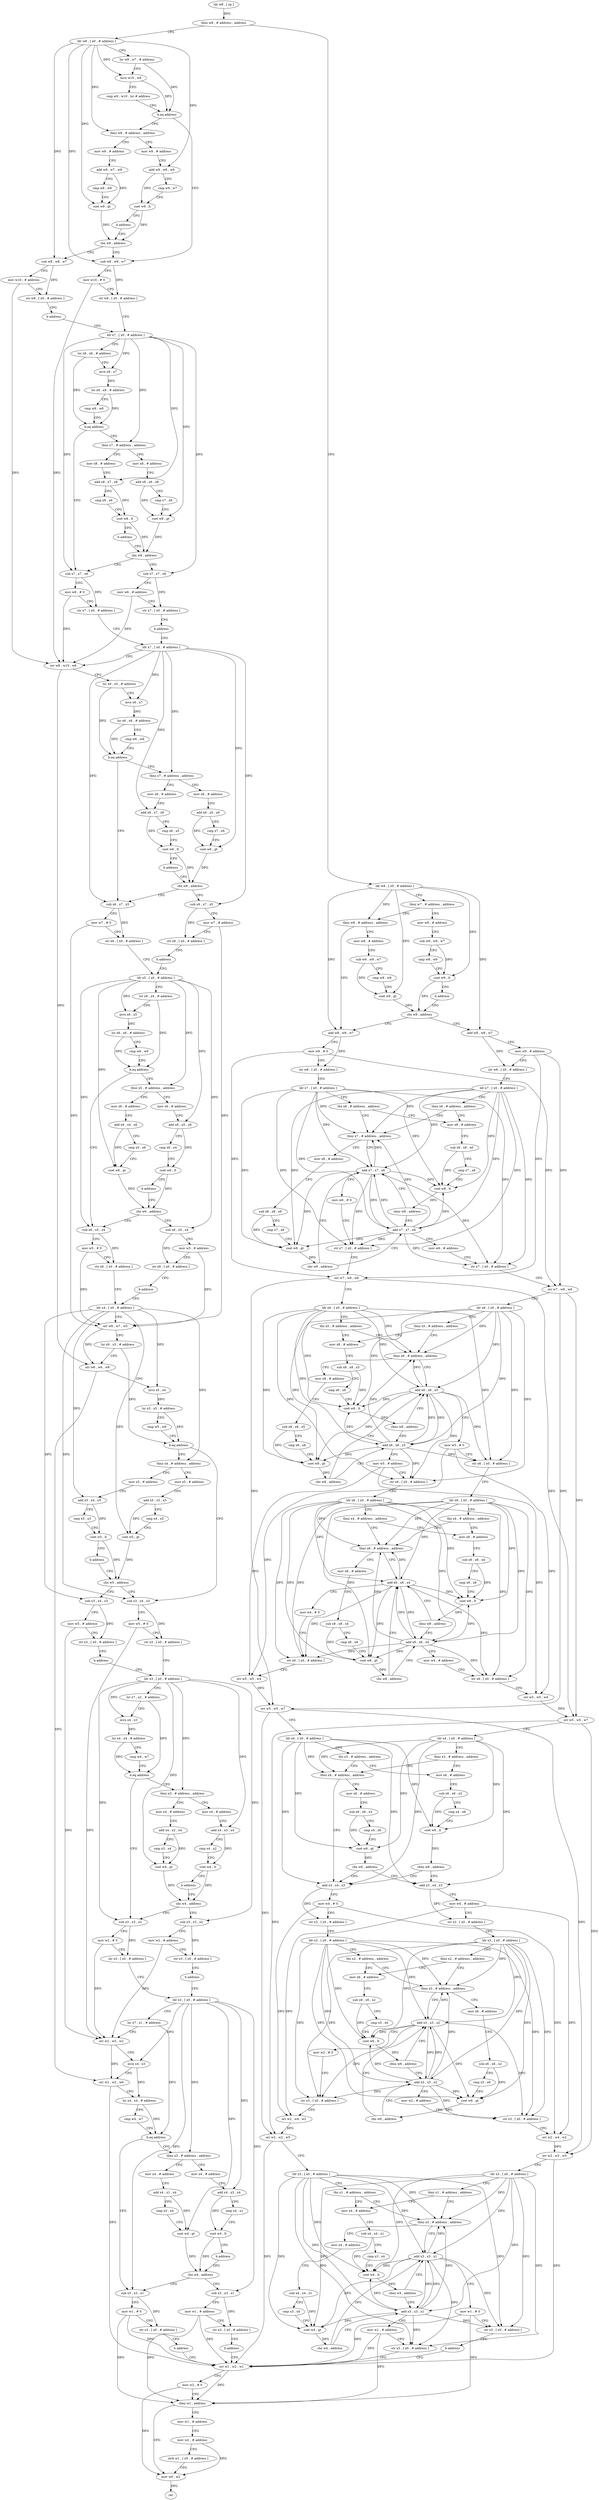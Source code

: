 digraph "func" {
"4300640" [label = "ldr w8 , [ sp ]" ]
"4300644" [label = "tbnz w8 , # address , address" ]
"4301288" [label = "ldr w8 , [ x0 , # address ]" ]
"4300648" [label = "ldr w8 , [ x0 , # address ]" ]
"4301292" [label = "lsr w9 , w7 , # address" ]
"4301296" [label = "mvn w10 , w8" ]
"4301300" [label = "cmp w9 , w10 , lsr # address" ]
"4301304" [label = "b.eq address" ]
"4301560" [label = "tbnz w8 , # address , address" ]
"4301308" [label = "sub w8 , w8 , w7" ]
"4300652" [label = "tbnz w7 , # address , address" ]
"4301600" [label = "mov w9 , # address" ]
"4300656" [label = "tbnz w8 , # address , address" ]
"4301864" [label = "mov w9 , # address" ]
"4301564" [label = "mov w9 , # address" ]
"4301312" [label = "mov w10 , # 0" ]
"4301316" [label = "str w8 , [ x0 , # address ]" ]
"4301320" [label = "ldr x7 , [ x0 , # address ]" ]
"4301604" [label = "sub w9 , w9 , w7" ]
"4301608" [label = "cmp w8 , w9" ]
"4301612" [label = "cset w9 , lt" ]
"4301616" [label = "b address" ]
"4300676" [label = "cbz w9 , address" ]
"4301008" [label = "add w8 , w8 , w7" ]
"4300660" [label = "mov w9 , # address" ]
"4301868" [label = "add w9 , w8 , w9" ]
"4301872" [label = "cmp w9 , w7" ]
"4301876" [label = "cset w9 , lt" ]
"4301880" [label = "b address" ]
"4301580" [label = "cbz w9 , address" ]
"4301568" [label = "add w9 , w7 , w9" ]
"4301572" [label = "cmp w8 , w9" ]
"4301576" [label = "cset w9 , gt" ]
"4301824" [label = "tbnz x7 , # address , address" ]
"4301888" [label = "mov x8 , # address" ]
"4301828" [label = "mov x8 , # address" ]
"4301344" [label = "sub x7 , x7 , x6" ]
"4301348" [label = "mov w6 , # 0" ]
"4301352" [label = "str x7 , [ x0 , # address ]" ]
"4301356" [label = "ldr x7 , [ x0 , # address ]" ]
"4300680" [label = "add w8 , w8 , w7" ]
"4301012" [label = "mov w9 , # 0" ]
"4301016" [label = "str w8 , [ x0 , # address ]" ]
"4301020" [label = "ldr x7 , [ x0 , # address ]" ]
"4301024" [label = "tbz x6 , # address , address" ]
"4300700" [label = "tbnz x7 , # address , address" ]
"4301028" [label = "mov x8 , # address" ]
"4300664" [label = "sub w9 , w9 , w7" ]
"4300668" [label = "cmp w8 , w9" ]
"4300672" [label = "cset w9 , gt" ]
"4301584" [label = "sub w8 , w8 , w7" ]
"4301588" [label = "mov w10 , # address" ]
"4301592" [label = "str w8 , [ x0 , # address ]" ]
"4301596" [label = "b address" ]
"4301892" [label = "add x8 , x7 , x8" ]
"4301896" [label = "cmp x8 , x6" ]
"4301900" [label = "cset w8 , lt" ]
"4301904" [label = "b address" ]
"4301844" [label = "cbz w8 , address" ]
"4301832" [label = "add x8 , x6 , x8" ]
"4301836" [label = "cmp x7 , x8" ]
"4301840" [label = "cset w8 , gt" ]
"4301784" [label = "tbnz x7 , # address , address" ]
"4301912" [label = "mov x6 , # address" ]
"4301788" [label = "mov x6 , # address" ]
"4301384" [label = "sub x6 , x7 , x5" ]
"4301388" [label = "mov w7 , # 0" ]
"4301392" [label = "str x6 , [ x0 , # address ]" ]
"4301396" [label = "ldr x5 , [ x0 , # address ]" ]
"4300684" [label = "mov w9 , # address" ]
"4300688" [label = "str w8 , [ x0 , # address ]" ]
"4300692" [label = "ldr x7 , [ x0 , # address ]" ]
"4300696" [label = "tbnz x6 , # address , address" ]
"4301048" [label = "add x7 , x7 , x6" ]
"4300704" [label = "mov x8 , # address" ]
"4301032" [label = "sub x8 , x8 , x6" ]
"4301036" [label = "cmp x7 , x8" ]
"4301040" [label = "cset w8 , lt" ]
"4301044" [label = "cbnz w8 , address" ]
"4300724" [label = "add x7 , x7 , x6" ]
"4301324" [label = "lsr x8 , x6 , # address" ]
"4301328" [label = "mvn x9 , x7" ]
"4301332" [label = "lsr x9 , x9 , # address" ]
"4301336" [label = "cmp w9 , w8" ]
"4301340" [label = "b.eq address" ]
"4301848" [label = "sub x7 , x7 , x6" ]
"4301852" [label = "mov w6 , # address" ]
"4301856" [label = "str x7 , [ x0 , # address ]" ]
"4301860" [label = "b address" ]
"4301916" [label = "add x6 , x7 , x6" ]
"4301920" [label = "cmp x6 , x5" ]
"4301924" [label = "cset w6 , lt" ]
"4301928" [label = "b address" ]
"4301804" [label = "cbz w6 , address" ]
"4301792" [label = "add x6 , x5 , x6" ]
"4301796" [label = "cmp x7 , x6" ]
"4301800" [label = "cset w6 , gt" ]
"4301744" [label = "tbnz x5 , # address , address" ]
"4301936" [label = "mov x6 , # address" ]
"4301748" [label = "mov x6 , # address" ]
"4301420" [label = "sub x6 , x5 , x4" ]
"4301424" [label = "mov w5 , # 0" ]
"4301428" [label = "str x6 , [ x0 , # address ]" ]
"4301432" [label = "ldr x4 , [ x0 , # address ]" ]
"4301052" [label = "mov w6 , # 0" ]
"4301056" [label = "str x7 , [ x0 , # address ]" ]
"4301060" [label = "orr w7 , w9 , w6" ]
"4301064" [label = "ldr x6 , [ x0 , # address ]" ]
"4301068" [label = "tbz x5 , # address , address" ]
"4300748" [label = "tbnz x6 , # address , address" ]
"4301072" [label = "mov x8 , # address" ]
"4300708" [label = "sub x8 , x8 , x6" ]
"4300712" [label = "cmp x7 , x8" ]
"4300716" [label = "cset w8 , gt" ]
"4300720" [label = "cbz w8 , address" ]
"4300728" [label = "mov w6 , # address" ]
"4300732" [label = "str x7 , [ x0 , # address ]" ]
"4300736" [label = "orr w7 , w9 , w6" ]
"4300740" [label = "ldr x6 , [ x0 , # address ]" ]
"4300744" [label = "tbnz x5 , # address , address" ]
"4301360" [label = "orr w8 , w10 , w6" ]
"4301364" [label = "lsr x9 , x5 , # address" ]
"4301368" [label = "mvn x6 , x7" ]
"4301372" [label = "lsr x6 , x6 , # address" ]
"4301376" [label = "cmp w6 , w9" ]
"4301380" [label = "b.eq address" ]
"4301808" [label = "sub x6 , x7 , x5" ]
"4301812" [label = "mov w7 , # address" ]
"4301816" [label = "str x6 , [ x0 , # address ]" ]
"4301820" [label = "b address" ]
"4301940" [label = "add x6 , x5 , x6" ]
"4301944" [label = "cmp x6 , x4" ]
"4301948" [label = "cset w6 , lt" ]
"4301952" [label = "b address" ]
"4301764" [label = "cbz w6 , address" ]
"4301752" [label = "add x6 , x4 , x6" ]
"4301756" [label = "cmp x5 , x6" ]
"4301760" [label = "cset w6 , gt" ]
"4301704" [label = "tbnz x4 , # address , address" ]
"4301960" [label = "mov x5 , # address" ]
"4301708" [label = "mov x5 , # address" ]
"4301464" [label = "sub x3 , x4 , x3" ]
"4301468" [label = "mov w5 , # 0" ]
"4301472" [label = "str x3 , [ x0 , # address ]" ]
"4301476" [label = "ldr x3 , [ x0 , # address ]" ]
"4301092" [label = "add x6 , x6 , x5" ]
"4300752" [label = "mov x8 , # address" ]
"4301076" [label = "sub x8 , x8 , x5" ]
"4301080" [label = "cmp x6 , x8" ]
"4301084" [label = "cset w8 , lt" ]
"4301088" [label = "cbnz w8 , address" ]
"4300772" [label = "add x6 , x6 , x5" ]
"4301400" [label = "lsr x9 , x4 , # address" ]
"4301404" [label = "mvn x6 , x5" ]
"4301408" [label = "lsr x6 , x6 , # address" ]
"4301412" [label = "cmp w6 , w9" ]
"4301416" [label = "b.eq address" ]
"4301768" [label = "sub x6 , x5 , x4" ]
"4301772" [label = "mov w5 , # address" ]
"4301776" [label = "str x6 , [ x0 , # address ]" ]
"4301780" [label = "b address" ]
"4301964" [label = "add x5 , x4 , x5" ]
"4301968" [label = "cmp x5 , x3" ]
"4301972" [label = "cset w5 , lt" ]
"4301976" [label = "b address" ]
"4301724" [label = "cbz w5 , address" ]
"4301712" [label = "add x5 , x3 , x5" ]
"4301716" [label = "cmp x4 , x5" ]
"4301720" [label = "cset w5 , gt" ]
"4301664" [label = "tbnz x3 , # address , address" ]
"4301984" [label = "mov x4 , # address" ]
"4301668" [label = "mov x4 , # address" ]
"4301500" [label = "sub x3 , x3 , x2" ]
"4301504" [label = "mov w2 , # 0" ]
"4301508" [label = "str x3 , [ x0 , # address ]" ]
"4301512" [label = "ldr x3 , [ x0 , # address ]" ]
"4301096" [label = "mov w5 , # 0" ]
"4301100" [label = "str x6 , [ x0 , # address ]" ]
"4301104" [label = "ldr x6 , [ x0 , # address ]" ]
"4301108" [label = "tbz x4 , # address , address" ]
"4300792" [label = "tbnz x6 , # address , address" ]
"4301112" [label = "mov x8 , # address" ]
"4300756" [label = "sub x8 , x8 , x5" ]
"4300760" [label = "cmp x6 , x8" ]
"4300764" [label = "cset w8 , gt" ]
"4300768" [label = "cbz w8 , address" ]
"4300776" [label = "mov w5 , # address" ]
"4300780" [label = "str x6 , [ x0 , # address ]" ]
"4300784" [label = "ldr x6 , [ x0 , # address ]" ]
"4300788" [label = "tbnz x4 , # address , address" ]
"4301436" [label = "orr w6 , w7 , w5" ]
"4301440" [label = "lsr x9 , x3 , # address" ]
"4301444" [label = "orr w6 , w6 , w8" ]
"4301448" [label = "mvn x5 , x4" ]
"4301452" [label = "lsr x5 , x5 , # address" ]
"4301456" [label = "cmp w5 , w9" ]
"4301460" [label = "b.eq address" ]
"4301728" [label = "sub x3 , x4 , x3" ]
"4301732" [label = "mov w5 , # address" ]
"4301736" [label = "str x3 , [ x0 , # address ]" ]
"4301740" [label = "b address" ]
"4301988" [label = "add x4 , x3 , x4" ]
"4301992" [label = "cmp x4 , x2" ]
"4301996" [label = "cset w4 , lt" ]
"4302000" [label = "b address" ]
"4301684" [label = "cbz w4 , address" ]
"4301672" [label = "add x4 , x2 , x4" ]
"4301676" [label = "cmp x3 , x4" ]
"4301680" [label = "cset w4 , gt" ]
"4301624" [label = "tbnz x3 , # address , address" ]
"4302008" [label = "mov x4 , # address" ]
"4301628" [label = "mov x4 , # address" ]
"4301544" [label = "sub x3 , x3 , x1" ]
"4301548" [label = "mov w1 , # 0" ]
"4301552" [label = "str x3 , [ x0 , # address ]" ]
"4301556" [label = "b address" ]
"4300976" [label = "orr w1 , w2 , w1" ]
"4301132" [label = "add x6 , x6 , x4" ]
"4300796" [label = "mov x8 , # address" ]
"4301116" [label = "sub x8 , x8 , x4" ]
"4301120" [label = "cmp x6 , x8" ]
"4301124" [label = "cset w8 , lt" ]
"4301128" [label = "cbnz w8 , address" ]
"4300816" [label = "add x6 , x6 , x4" ]
"4301480" [label = "lsr x7 , x2 , # address" ]
"4301484" [label = "mvn x4 , x3" ]
"4301488" [label = "lsr x4 , x4 , # address" ]
"4301492" [label = "cmp w4 , w7" ]
"4301496" [label = "b.eq address" ]
"4301688" [label = "sub x3 , x3 , x2" ]
"4301692" [label = "mov w2 , # address" ]
"4301696" [label = "str x3 , [ x0 , # address ]" ]
"4301700" [label = "b address" ]
"4302012" [label = "add x4 , x3 , x4" ]
"4302016" [label = "cmp x4 , x1" ]
"4302020" [label = "cset w4 , lt" ]
"4302024" [label = "b address" ]
"4301644" [label = "cbz w4 , address" ]
"4301632" [label = "add x4 , x1 , x4" ]
"4301636" [label = "cmp x3 , x4" ]
"4301640" [label = "cset w4 , gt" ]
"4300980" [label = "mov w2 , # 0" ]
"4300984" [label = "cbnz w1 , address" ]
"4301000" [label = "mov w0 , w2" ]
"4300988" [label = "mov w1 , # address" ]
"4301136" [label = "mov w4 , # 0" ]
"4301140" [label = "str x6 , [ x0 , # address ]" ]
"4301144" [label = "orr w5 , w5 , w4" ]
"4301148" [label = "orr w5 , w5 , w7" ]
"4301152" [label = "ldr x4 , [ x0 , # address ]" ]
"4301156" [label = "tbz x3 , # address , address" ]
"4300844" [label = "tbnz x4 , # address , address" ]
"4301160" [label = "mov x6 , # address" ]
"4300800" [label = "sub x8 , x8 , x4" ]
"4300804" [label = "cmp x6 , x8" ]
"4300808" [label = "cset w8 , gt" ]
"4300812" [label = "cbz w8 , address" ]
"4300820" [label = "mov w4 , # address" ]
"4300824" [label = "str x6 , [ x0 , # address ]" ]
"4300828" [label = "orr w5 , w5 , w4" ]
"4300832" [label = "orr w5 , w5 , w7" ]
"4300836" [label = "ldr x4 , [ x0 , # address ]" ]
"4300840" [label = "tbnz x3 , # address , address" ]
"4301516" [label = "lsr x7 , x1 , # address" ]
"4301520" [label = "orr w2 , w5 , w2" ]
"4301524" [label = "mvn x4 , x3" ]
"4301528" [label = "orr w2 , w2 , w6" ]
"4301532" [label = "lsr x4 , x4 , # address" ]
"4301536" [label = "cmp w4 , w7" ]
"4301540" [label = "b.eq address" ]
"4301648" [label = "sub x3 , x3 , x1" ]
"4301652" [label = "mov w1 , # address" ]
"4301656" [label = "str x3 , [ x0 , # address ]" ]
"4301660" [label = "b address" ]
"4301004" [label = "ret" ]
"4300992" [label = "mov w2 , # address" ]
"4300996" [label = "strb w1 , [ x0 , # address ]" ]
"4301180" [label = "add x3 , x4 , x3" ]
"4300848" [label = "mov x6 , # address" ]
"4301164" [label = "sub x6 , x6 , x3" ]
"4301168" [label = "cmp x4 , x6" ]
"4301172" [label = "cset w6 , lt" ]
"4301176" [label = "cbnz w6 , address" ]
"4300868" [label = "add x3 , x4 , x3" ]
"4301184" [label = "mov w4 , # 0" ]
"4301188" [label = "str x3 , [ x0 , # address ]" ]
"4301192" [label = "ldr x3 , [ x0 , # address ]" ]
"4301196" [label = "tbz x2 , # address , address" ]
"4300888" [label = "tbnz x3 , # address , address" ]
"4301200" [label = "mov x6 , # address" ]
"4300852" [label = "sub x6 , x6 , x3" ]
"4300856" [label = "cmp x4 , x6" ]
"4300860" [label = "cset w6 , gt" ]
"4300864" [label = "cbz w6 , address" ]
"4300872" [label = "mov w4 , # address" ]
"4300876" [label = "str x3 , [ x0 , # address ]" ]
"4300880" [label = "ldr x3 , [ x0 , # address ]" ]
"4300884" [label = "tbnz x2 , # address , address" ]
"4301220" [label = "add x3 , x3 , x2" ]
"4300892" [label = "mov x6 , # address" ]
"4301204" [label = "sub x6 , x6 , x2" ]
"4301208" [label = "cmp x3 , x6" ]
"4301212" [label = "cset w6 , lt" ]
"4301216" [label = "cbnz w6 , address" ]
"4300912" [label = "add x3 , x3 , x2" ]
"4301224" [label = "mov w2 , # 0" ]
"4301228" [label = "str x3 , [ x0 , # address ]" ]
"4301232" [label = "orr w2 , w4 , w2" ]
"4301236" [label = "orr w2 , w2 , w5" ]
"4301240" [label = "ldr x3 , [ x0 , # address ]" ]
"4301244" [label = "tbz x1 , # address , address" ]
"4300940" [label = "tbnz x3 , # address , address" ]
"4301248" [label = "mov x4 , # address" ]
"4300896" [label = "sub x6 , x6 , x2" ]
"4300900" [label = "cmp x3 , x6" ]
"4300904" [label = "cset w6 , gt" ]
"4300908" [label = "cbz w6 , address" ]
"4300916" [label = "mov w2 , # address" ]
"4300920" [label = "str x3 , [ x0 , # address ]" ]
"4300924" [label = "orr w2 , w4 , w2" ]
"4300928" [label = "orr w2 , w2 , w5" ]
"4300932" [label = "ldr x3 , [ x0 , # address ]" ]
"4300936" [label = "tbnz x1 , # address , address" ]
"4301268" [label = "add x3 , x3 , x1" ]
"4300944" [label = "mov x4 , # address" ]
"4301252" [label = "sub x4 , x4 , x1" ]
"4301256" [label = "cmp x3 , x4" ]
"4301260" [label = "cset w4 , lt" ]
"4301264" [label = "cbnz w4 , address" ]
"4300964" [label = "add x3 , x3 , x1" ]
"4301272" [label = "mov w1 , # 0" ]
"4301276" [label = "str x3 , [ x0 , # address ]" ]
"4301280" [label = "b address" ]
"4300948" [label = "sub x4 , x4 , x1" ]
"4300952" [label = "cmp x3 , x4" ]
"4300956" [label = "cset w4 , gt" ]
"4300960" [label = "cbz w4 , address" ]
"4300968" [label = "mov w1 , # address" ]
"4300972" [label = "str x3 , [ x0 , # address ]" ]
"4300640" -> "4300644" [ label = "DFG" ]
"4300644" -> "4301288" [ label = "CFG" ]
"4300644" -> "4300648" [ label = "CFG" ]
"4301288" -> "4301292" [ label = "CFG" ]
"4301288" -> "4301296" [ label = "DFG" ]
"4301288" -> "4301560" [ label = "DFG" ]
"4301288" -> "4301308" [ label = "DFG" ]
"4301288" -> "4301868" [ label = "DFG" ]
"4301288" -> "4301576" [ label = "DFG" ]
"4301288" -> "4301584" [ label = "DFG" ]
"4300648" -> "4300652" [ label = "CFG" ]
"4300648" -> "4301612" [ label = "DFG" ]
"4300648" -> "4300656" [ label = "DFG" ]
"4300648" -> "4301008" [ label = "DFG" ]
"4300648" -> "4300672" [ label = "DFG" ]
"4300648" -> "4300680" [ label = "DFG" ]
"4301292" -> "4301296" [ label = "CFG" ]
"4301292" -> "4301304" [ label = "DFG" ]
"4301296" -> "4301300" [ label = "CFG" ]
"4301296" -> "4301304" [ label = "DFG" ]
"4301300" -> "4301304" [ label = "CFG" ]
"4301304" -> "4301560" [ label = "CFG" ]
"4301304" -> "4301308" [ label = "CFG" ]
"4301560" -> "4301864" [ label = "CFG" ]
"4301560" -> "4301564" [ label = "CFG" ]
"4301308" -> "4301312" [ label = "CFG" ]
"4301308" -> "4301316" [ label = "DFG" ]
"4300652" -> "4301600" [ label = "CFG" ]
"4300652" -> "4300656" [ label = "CFG" ]
"4301600" -> "4301604" [ label = "CFG" ]
"4300656" -> "4301008" [ label = "CFG" ]
"4300656" -> "4300660" [ label = "CFG" ]
"4301864" -> "4301868" [ label = "CFG" ]
"4301564" -> "4301568" [ label = "CFG" ]
"4301312" -> "4301316" [ label = "CFG" ]
"4301312" -> "4301360" [ label = "DFG" ]
"4301316" -> "4301320" [ label = "CFG" ]
"4301320" -> "4301324" [ label = "CFG" ]
"4301320" -> "4301328" [ label = "DFG" ]
"4301320" -> "4301824" [ label = "DFG" ]
"4301320" -> "4301344" [ label = "DFG" ]
"4301320" -> "4301892" [ label = "DFG" ]
"4301320" -> "4301840" [ label = "DFG" ]
"4301320" -> "4301848" [ label = "DFG" ]
"4301604" -> "4301608" [ label = "CFG" ]
"4301604" -> "4301612" [ label = "DFG" ]
"4301608" -> "4301612" [ label = "CFG" ]
"4301612" -> "4301616" [ label = "CFG" ]
"4301612" -> "4300676" [ label = "DFG" ]
"4301616" -> "4300676" [ label = "CFG" ]
"4300676" -> "4301008" [ label = "CFG" ]
"4300676" -> "4300680" [ label = "CFG" ]
"4301008" -> "4301012" [ label = "CFG" ]
"4301008" -> "4301016" [ label = "DFG" ]
"4300660" -> "4300664" [ label = "CFG" ]
"4301868" -> "4301872" [ label = "CFG" ]
"4301868" -> "4301876" [ label = "DFG" ]
"4301872" -> "4301876" [ label = "CFG" ]
"4301876" -> "4301880" [ label = "CFG" ]
"4301876" -> "4301580" [ label = "DFG" ]
"4301880" -> "4301580" [ label = "CFG" ]
"4301580" -> "4301308" [ label = "CFG" ]
"4301580" -> "4301584" [ label = "CFG" ]
"4301568" -> "4301572" [ label = "CFG" ]
"4301568" -> "4301576" [ label = "DFG" ]
"4301572" -> "4301576" [ label = "CFG" ]
"4301576" -> "4301580" [ label = "DFG" ]
"4301824" -> "4301888" [ label = "CFG" ]
"4301824" -> "4301828" [ label = "CFG" ]
"4301888" -> "4301892" [ label = "CFG" ]
"4301828" -> "4301832" [ label = "CFG" ]
"4301344" -> "4301348" [ label = "CFG" ]
"4301344" -> "4301352" [ label = "DFG" ]
"4301348" -> "4301352" [ label = "CFG" ]
"4301348" -> "4301360" [ label = "DFG" ]
"4301352" -> "4301356" [ label = "CFG" ]
"4301356" -> "4301360" [ label = "CFG" ]
"4301356" -> "4301368" [ label = "DFG" ]
"4301356" -> "4301784" [ label = "DFG" ]
"4301356" -> "4301384" [ label = "DFG" ]
"4301356" -> "4301916" [ label = "DFG" ]
"4301356" -> "4301800" [ label = "DFG" ]
"4301356" -> "4301808" [ label = "DFG" ]
"4300680" -> "4300684" [ label = "CFG" ]
"4300680" -> "4300688" [ label = "DFG" ]
"4301012" -> "4301016" [ label = "CFG" ]
"4301012" -> "4301060" [ label = "DFG" ]
"4301012" -> "4300736" [ label = "DFG" ]
"4301016" -> "4301020" [ label = "CFG" ]
"4301020" -> "4301024" [ label = "CFG" ]
"4301020" -> "4300700" [ label = "DFG" ]
"4301020" -> "4301040" [ label = "DFG" ]
"4301020" -> "4301048" [ label = "DFG" ]
"4301020" -> "4301056" [ label = "DFG" ]
"4301020" -> "4300716" [ label = "DFG" ]
"4301020" -> "4300724" [ label = "DFG" ]
"4301020" -> "4300732" [ label = "DFG" ]
"4301024" -> "4300700" [ label = "CFG" ]
"4301024" -> "4301028" [ label = "CFG" ]
"4300700" -> "4301048" [ label = "CFG" ]
"4300700" -> "4300704" [ label = "CFG" ]
"4301028" -> "4301032" [ label = "CFG" ]
"4300664" -> "4300668" [ label = "CFG" ]
"4300664" -> "4300672" [ label = "DFG" ]
"4300668" -> "4300672" [ label = "CFG" ]
"4300672" -> "4300676" [ label = "DFG" ]
"4301584" -> "4301588" [ label = "CFG" ]
"4301584" -> "4301592" [ label = "DFG" ]
"4301588" -> "4301592" [ label = "CFG" ]
"4301588" -> "4301360" [ label = "DFG" ]
"4301592" -> "4301596" [ label = "CFG" ]
"4301596" -> "4301320" [ label = "CFG" ]
"4301892" -> "4301896" [ label = "CFG" ]
"4301892" -> "4301900" [ label = "DFG" ]
"4301896" -> "4301900" [ label = "CFG" ]
"4301900" -> "4301904" [ label = "CFG" ]
"4301900" -> "4301844" [ label = "DFG" ]
"4301904" -> "4301844" [ label = "CFG" ]
"4301844" -> "4301344" [ label = "CFG" ]
"4301844" -> "4301848" [ label = "CFG" ]
"4301832" -> "4301836" [ label = "CFG" ]
"4301832" -> "4301840" [ label = "DFG" ]
"4301836" -> "4301840" [ label = "CFG" ]
"4301840" -> "4301844" [ label = "DFG" ]
"4301784" -> "4301912" [ label = "CFG" ]
"4301784" -> "4301788" [ label = "CFG" ]
"4301912" -> "4301916" [ label = "CFG" ]
"4301788" -> "4301792" [ label = "CFG" ]
"4301384" -> "4301388" [ label = "CFG" ]
"4301384" -> "4301392" [ label = "DFG" ]
"4301388" -> "4301392" [ label = "CFG" ]
"4301388" -> "4301436" [ label = "DFG" ]
"4301392" -> "4301396" [ label = "CFG" ]
"4301396" -> "4301400" [ label = "CFG" ]
"4301396" -> "4301404" [ label = "DFG" ]
"4301396" -> "4301744" [ label = "DFG" ]
"4301396" -> "4301420" [ label = "DFG" ]
"4301396" -> "4301940" [ label = "DFG" ]
"4301396" -> "4301760" [ label = "DFG" ]
"4301396" -> "4301768" [ label = "DFG" ]
"4300684" -> "4300688" [ label = "CFG" ]
"4300684" -> "4301060" [ label = "DFG" ]
"4300684" -> "4300736" [ label = "DFG" ]
"4300688" -> "4300692" [ label = "CFG" ]
"4300692" -> "4300696" [ label = "CFG" ]
"4300692" -> "4300700" [ label = "DFG" ]
"4300692" -> "4301056" [ label = "DFG" ]
"4300692" -> "4301040" [ label = "DFG" ]
"4300692" -> "4301048" [ label = "DFG" ]
"4300692" -> "4300716" [ label = "DFG" ]
"4300692" -> "4300724" [ label = "DFG" ]
"4300692" -> "4300732" [ label = "DFG" ]
"4300696" -> "4301028" [ label = "CFG" ]
"4300696" -> "4300700" [ label = "CFG" ]
"4301048" -> "4301052" [ label = "CFG" ]
"4301048" -> "4300700" [ label = "DFG" ]
"4301048" -> "4301040" [ label = "DFG" ]
"4301048" -> "4301056" [ label = "DFG" ]
"4301048" -> "4300716" [ label = "DFG" ]
"4301048" -> "4300724" [ label = "DFG" ]
"4301048" -> "4300732" [ label = "DFG" ]
"4300704" -> "4300708" [ label = "CFG" ]
"4301032" -> "4301036" [ label = "CFG" ]
"4301032" -> "4301040" [ label = "DFG" ]
"4301036" -> "4301040" [ label = "CFG" ]
"4301040" -> "4301044" [ label = "DFG" ]
"4301044" -> "4300724" [ label = "CFG" ]
"4301044" -> "4301048" [ label = "CFG" ]
"4300724" -> "4300728" [ label = "CFG" ]
"4300724" -> "4300700" [ label = "DFG" ]
"4300724" -> "4301056" [ label = "DFG" ]
"4300724" -> "4301040" [ label = "DFG" ]
"4300724" -> "4301048" [ label = "DFG" ]
"4300724" -> "4300716" [ label = "DFG" ]
"4300724" -> "4300732" [ label = "DFG" ]
"4301324" -> "4301328" [ label = "CFG" ]
"4301324" -> "4301340" [ label = "DFG" ]
"4301328" -> "4301332" [ label = "DFG" ]
"4301332" -> "4301336" [ label = "CFG" ]
"4301332" -> "4301340" [ label = "DFG" ]
"4301336" -> "4301340" [ label = "CFG" ]
"4301340" -> "4301824" [ label = "CFG" ]
"4301340" -> "4301344" [ label = "CFG" ]
"4301848" -> "4301852" [ label = "CFG" ]
"4301848" -> "4301856" [ label = "DFG" ]
"4301852" -> "4301856" [ label = "CFG" ]
"4301852" -> "4301360" [ label = "DFG" ]
"4301856" -> "4301860" [ label = "CFG" ]
"4301860" -> "4301356" [ label = "CFG" ]
"4301916" -> "4301920" [ label = "CFG" ]
"4301916" -> "4301924" [ label = "DFG" ]
"4301920" -> "4301924" [ label = "CFG" ]
"4301924" -> "4301928" [ label = "CFG" ]
"4301924" -> "4301804" [ label = "DFG" ]
"4301928" -> "4301804" [ label = "CFG" ]
"4301804" -> "4301384" [ label = "CFG" ]
"4301804" -> "4301808" [ label = "CFG" ]
"4301792" -> "4301796" [ label = "CFG" ]
"4301792" -> "4301800" [ label = "DFG" ]
"4301796" -> "4301800" [ label = "CFG" ]
"4301800" -> "4301804" [ label = "DFG" ]
"4301744" -> "4301936" [ label = "CFG" ]
"4301744" -> "4301748" [ label = "CFG" ]
"4301936" -> "4301940" [ label = "CFG" ]
"4301748" -> "4301752" [ label = "CFG" ]
"4301420" -> "4301424" [ label = "CFG" ]
"4301420" -> "4301428" [ label = "DFG" ]
"4301424" -> "4301428" [ label = "CFG" ]
"4301424" -> "4301436" [ label = "DFG" ]
"4301428" -> "4301432" [ label = "CFG" ]
"4301432" -> "4301436" [ label = "CFG" ]
"4301432" -> "4301448" [ label = "DFG" ]
"4301432" -> "4301704" [ label = "DFG" ]
"4301432" -> "4301464" [ label = "DFG" ]
"4301432" -> "4301964" [ label = "DFG" ]
"4301432" -> "4301720" [ label = "DFG" ]
"4301432" -> "4301728" [ label = "DFG" ]
"4301052" -> "4301056" [ label = "CFG" ]
"4301056" -> "4301060" [ label = "CFG" ]
"4301060" -> "4301064" [ label = "CFG" ]
"4301060" -> "4301148" [ label = "DFG" ]
"4301060" -> "4300832" [ label = "DFG" ]
"4301064" -> "4301068" [ label = "CFG" ]
"4301064" -> "4300748" [ label = "DFG" ]
"4301064" -> "4301084" [ label = "DFG" ]
"4301064" -> "4301092" [ label = "DFG" ]
"4301064" -> "4301100" [ label = "DFG" ]
"4301064" -> "4300764" [ label = "DFG" ]
"4301064" -> "4300772" [ label = "DFG" ]
"4301064" -> "4300780" [ label = "DFG" ]
"4301068" -> "4300748" [ label = "CFG" ]
"4301068" -> "4301072" [ label = "CFG" ]
"4300748" -> "4301092" [ label = "CFG" ]
"4300748" -> "4300752" [ label = "CFG" ]
"4301072" -> "4301076" [ label = "CFG" ]
"4300708" -> "4300712" [ label = "CFG" ]
"4300708" -> "4300716" [ label = "DFG" ]
"4300712" -> "4300716" [ label = "CFG" ]
"4300716" -> "4300720" [ label = "DFG" ]
"4300720" -> "4301048" [ label = "CFG" ]
"4300720" -> "4300724" [ label = "CFG" ]
"4300728" -> "4300732" [ label = "CFG" ]
"4300732" -> "4300736" [ label = "CFG" ]
"4300736" -> "4300740" [ label = "CFG" ]
"4300736" -> "4301148" [ label = "DFG" ]
"4300736" -> "4300832" [ label = "DFG" ]
"4300740" -> "4300744" [ label = "CFG" ]
"4300740" -> "4300748" [ label = "DFG" ]
"4300740" -> "4301100" [ label = "DFG" ]
"4300740" -> "4301084" [ label = "DFG" ]
"4300740" -> "4301092" [ label = "DFG" ]
"4300740" -> "4300764" [ label = "DFG" ]
"4300740" -> "4300772" [ label = "DFG" ]
"4300740" -> "4300780" [ label = "DFG" ]
"4300744" -> "4301072" [ label = "CFG" ]
"4300744" -> "4300748" [ label = "CFG" ]
"4301360" -> "4301364" [ label = "CFG" ]
"4301360" -> "4301444" [ label = "DFG" ]
"4301364" -> "4301368" [ label = "CFG" ]
"4301364" -> "4301380" [ label = "DFG" ]
"4301368" -> "4301372" [ label = "DFG" ]
"4301372" -> "4301376" [ label = "CFG" ]
"4301372" -> "4301380" [ label = "DFG" ]
"4301376" -> "4301380" [ label = "CFG" ]
"4301380" -> "4301784" [ label = "CFG" ]
"4301380" -> "4301384" [ label = "CFG" ]
"4301808" -> "4301812" [ label = "CFG" ]
"4301808" -> "4301816" [ label = "DFG" ]
"4301812" -> "4301816" [ label = "CFG" ]
"4301812" -> "4301436" [ label = "DFG" ]
"4301816" -> "4301820" [ label = "CFG" ]
"4301820" -> "4301396" [ label = "CFG" ]
"4301940" -> "4301944" [ label = "CFG" ]
"4301940" -> "4301948" [ label = "DFG" ]
"4301944" -> "4301948" [ label = "CFG" ]
"4301948" -> "4301952" [ label = "CFG" ]
"4301948" -> "4301764" [ label = "DFG" ]
"4301952" -> "4301764" [ label = "CFG" ]
"4301764" -> "4301420" [ label = "CFG" ]
"4301764" -> "4301768" [ label = "CFG" ]
"4301752" -> "4301756" [ label = "CFG" ]
"4301752" -> "4301760" [ label = "DFG" ]
"4301756" -> "4301760" [ label = "CFG" ]
"4301760" -> "4301764" [ label = "DFG" ]
"4301704" -> "4301960" [ label = "CFG" ]
"4301704" -> "4301708" [ label = "CFG" ]
"4301960" -> "4301964" [ label = "CFG" ]
"4301708" -> "4301712" [ label = "CFG" ]
"4301464" -> "4301468" [ label = "CFG" ]
"4301464" -> "4301472" [ label = "DFG" ]
"4301468" -> "4301472" [ label = "CFG" ]
"4301468" -> "4301520" [ label = "DFG" ]
"4301472" -> "4301476" [ label = "CFG" ]
"4301476" -> "4301480" [ label = "CFG" ]
"4301476" -> "4301484" [ label = "DFG" ]
"4301476" -> "4301664" [ label = "DFG" ]
"4301476" -> "4301500" [ label = "DFG" ]
"4301476" -> "4301988" [ label = "DFG" ]
"4301476" -> "4301680" [ label = "DFG" ]
"4301476" -> "4301688" [ label = "DFG" ]
"4301092" -> "4301096" [ label = "CFG" ]
"4301092" -> "4300748" [ label = "DFG" ]
"4301092" -> "4301084" [ label = "DFG" ]
"4301092" -> "4301100" [ label = "DFG" ]
"4301092" -> "4300764" [ label = "DFG" ]
"4301092" -> "4300772" [ label = "DFG" ]
"4301092" -> "4300780" [ label = "DFG" ]
"4300752" -> "4300756" [ label = "CFG" ]
"4301076" -> "4301080" [ label = "CFG" ]
"4301076" -> "4301084" [ label = "DFG" ]
"4301080" -> "4301084" [ label = "CFG" ]
"4301084" -> "4301088" [ label = "DFG" ]
"4301088" -> "4300772" [ label = "CFG" ]
"4301088" -> "4301092" [ label = "CFG" ]
"4300772" -> "4300776" [ label = "CFG" ]
"4300772" -> "4300748" [ label = "DFG" ]
"4300772" -> "4301100" [ label = "DFG" ]
"4300772" -> "4301084" [ label = "DFG" ]
"4300772" -> "4301092" [ label = "DFG" ]
"4300772" -> "4300764" [ label = "DFG" ]
"4300772" -> "4300780" [ label = "DFG" ]
"4301400" -> "4301404" [ label = "CFG" ]
"4301400" -> "4301416" [ label = "DFG" ]
"4301404" -> "4301408" [ label = "DFG" ]
"4301408" -> "4301412" [ label = "CFG" ]
"4301408" -> "4301416" [ label = "DFG" ]
"4301412" -> "4301416" [ label = "CFG" ]
"4301416" -> "4301744" [ label = "CFG" ]
"4301416" -> "4301420" [ label = "CFG" ]
"4301768" -> "4301772" [ label = "CFG" ]
"4301768" -> "4301776" [ label = "DFG" ]
"4301772" -> "4301776" [ label = "CFG" ]
"4301772" -> "4301436" [ label = "DFG" ]
"4301776" -> "4301780" [ label = "CFG" ]
"4301780" -> "4301432" [ label = "CFG" ]
"4301964" -> "4301968" [ label = "CFG" ]
"4301964" -> "4301972" [ label = "DFG" ]
"4301968" -> "4301972" [ label = "CFG" ]
"4301972" -> "4301976" [ label = "CFG" ]
"4301972" -> "4301724" [ label = "DFG" ]
"4301976" -> "4301724" [ label = "CFG" ]
"4301724" -> "4301464" [ label = "CFG" ]
"4301724" -> "4301728" [ label = "CFG" ]
"4301712" -> "4301716" [ label = "CFG" ]
"4301712" -> "4301720" [ label = "DFG" ]
"4301716" -> "4301720" [ label = "CFG" ]
"4301720" -> "4301724" [ label = "DFG" ]
"4301664" -> "4301984" [ label = "CFG" ]
"4301664" -> "4301668" [ label = "CFG" ]
"4301984" -> "4301988" [ label = "CFG" ]
"4301668" -> "4301672" [ label = "CFG" ]
"4301500" -> "4301504" [ label = "CFG" ]
"4301500" -> "4301508" [ label = "DFG" ]
"4301504" -> "4301508" [ label = "CFG" ]
"4301504" -> "4301520" [ label = "DFG" ]
"4301508" -> "4301512" [ label = "CFG" ]
"4301512" -> "4301516" [ label = "CFG" ]
"4301512" -> "4301524" [ label = "DFG" ]
"4301512" -> "4301624" [ label = "DFG" ]
"4301512" -> "4301544" [ label = "DFG" ]
"4301512" -> "4302012" [ label = "DFG" ]
"4301512" -> "4301640" [ label = "DFG" ]
"4301512" -> "4301648" [ label = "DFG" ]
"4301096" -> "4301100" [ label = "CFG" ]
"4301096" -> "4301144" [ label = "DFG" ]
"4301096" -> "4300828" [ label = "DFG" ]
"4301100" -> "4301104" [ label = "CFG" ]
"4301104" -> "4301108" [ label = "CFG" ]
"4301104" -> "4300792" [ label = "DFG" ]
"4301104" -> "4301124" [ label = "DFG" ]
"4301104" -> "4301132" [ label = "DFG" ]
"4301104" -> "4301140" [ label = "DFG" ]
"4301104" -> "4300808" [ label = "DFG" ]
"4301104" -> "4300816" [ label = "DFG" ]
"4301104" -> "4300824" [ label = "DFG" ]
"4301108" -> "4300792" [ label = "CFG" ]
"4301108" -> "4301112" [ label = "CFG" ]
"4300792" -> "4301132" [ label = "CFG" ]
"4300792" -> "4300796" [ label = "CFG" ]
"4301112" -> "4301116" [ label = "CFG" ]
"4300756" -> "4300760" [ label = "CFG" ]
"4300756" -> "4300764" [ label = "DFG" ]
"4300760" -> "4300764" [ label = "CFG" ]
"4300764" -> "4300768" [ label = "DFG" ]
"4300768" -> "4301092" [ label = "CFG" ]
"4300768" -> "4300772" [ label = "CFG" ]
"4300776" -> "4300780" [ label = "CFG" ]
"4300776" -> "4301144" [ label = "DFG" ]
"4300776" -> "4300828" [ label = "DFG" ]
"4300780" -> "4300784" [ label = "CFG" ]
"4300784" -> "4300788" [ label = "CFG" ]
"4300784" -> "4300792" [ label = "DFG" ]
"4300784" -> "4301140" [ label = "DFG" ]
"4300784" -> "4301124" [ label = "DFG" ]
"4300784" -> "4301132" [ label = "DFG" ]
"4300784" -> "4300808" [ label = "DFG" ]
"4300784" -> "4300816" [ label = "DFG" ]
"4300784" -> "4300824" [ label = "DFG" ]
"4300788" -> "4301112" [ label = "CFG" ]
"4300788" -> "4300792" [ label = "CFG" ]
"4301436" -> "4301440" [ label = "CFG" ]
"4301436" -> "4301444" [ label = "DFG" ]
"4301440" -> "4301444" [ label = "CFG" ]
"4301440" -> "4301460" [ label = "DFG" ]
"4301444" -> "4301448" [ label = "CFG" ]
"4301444" -> "4301528" [ label = "DFG" ]
"4301448" -> "4301452" [ label = "DFG" ]
"4301452" -> "4301456" [ label = "CFG" ]
"4301452" -> "4301460" [ label = "DFG" ]
"4301456" -> "4301460" [ label = "CFG" ]
"4301460" -> "4301704" [ label = "CFG" ]
"4301460" -> "4301464" [ label = "CFG" ]
"4301728" -> "4301732" [ label = "CFG" ]
"4301728" -> "4301736" [ label = "DFG" ]
"4301732" -> "4301736" [ label = "CFG" ]
"4301732" -> "4301520" [ label = "DFG" ]
"4301736" -> "4301740" [ label = "CFG" ]
"4301740" -> "4301476" [ label = "CFG" ]
"4301988" -> "4301992" [ label = "CFG" ]
"4301988" -> "4301996" [ label = "DFG" ]
"4301992" -> "4301996" [ label = "CFG" ]
"4301996" -> "4302000" [ label = "CFG" ]
"4301996" -> "4301684" [ label = "DFG" ]
"4302000" -> "4301684" [ label = "CFG" ]
"4301684" -> "4301500" [ label = "CFG" ]
"4301684" -> "4301688" [ label = "CFG" ]
"4301672" -> "4301676" [ label = "CFG" ]
"4301672" -> "4301680" [ label = "DFG" ]
"4301676" -> "4301680" [ label = "CFG" ]
"4301680" -> "4301684" [ label = "DFG" ]
"4301624" -> "4302008" [ label = "CFG" ]
"4301624" -> "4301628" [ label = "CFG" ]
"4302008" -> "4302012" [ label = "CFG" ]
"4301628" -> "4301632" [ label = "CFG" ]
"4301544" -> "4301548" [ label = "CFG" ]
"4301544" -> "4301552" [ label = "DFG" ]
"4301548" -> "4301552" [ label = "CFG" ]
"4301548" -> "4300976" [ label = "DFG" ]
"4301548" -> "4300984" [ label = "DFG" ]
"4301552" -> "4301556" [ label = "CFG" ]
"4301556" -> "4300976" [ label = "CFG" ]
"4300976" -> "4300980" [ label = "CFG" ]
"4300976" -> "4300984" [ label = "DFG" ]
"4301132" -> "4301136" [ label = "CFG" ]
"4301132" -> "4300792" [ label = "DFG" ]
"4301132" -> "4301124" [ label = "DFG" ]
"4301132" -> "4301140" [ label = "DFG" ]
"4301132" -> "4300808" [ label = "DFG" ]
"4301132" -> "4300816" [ label = "DFG" ]
"4301132" -> "4300824" [ label = "DFG" ]
"4300796" -> "4300800" [ label = "CFG" ]
"4301116" -> "4301120" [ label = "CFG" ]
"4301116" -> "4301124" [ label = "DFG" ]
"4301120" -> "4301124" [ label = "CFG" ]
"4301124" -> "4301128" [ label = "DFG" ]
"4301128" -> "4300816" [ label = "CFG" ]
"4301128" -> "4301132" [ label = "CFG" ]
"4300816" -> "4300820" [ label = "CFG" ]
"4300816" -> "4300792" [ label = "DFG" ]
"4300816" -> "4301140" [ label = "DFG" ]
"4300816" -> "4301124" [ label = "DFG" ]
"4300816" -> "4301132" [ label = "DFG" ]
"4300816" -> "4300808" [ label = "DFG" ]
"4300816" -> "4300824" [ label = "DFG" ]
"4301480" -> "4301484" [ label = "CFG" ]
"4301480" -> "4301496" [ label = "DFG" ]
"4301484" -> "4301488" [ label = "DFG" ]
"4301488" -> "4301492" [ label = "CFG" ]
"4301488" -> "4301496" [ label = "DFG" ]
"4301492" -> "4301496" [ label = "CFG" ]
"4301496" -> "4301664" [ label = "CFG" ]
"4301496" -> "4301500" [ label = "CFG" ]
"4301688" -> "4301692" [ label = "CFG" ]
"4301688" -> "4301696" [ label = "DFG" ]
"4301692" -> "4301696" [ label = "CFG" ]
"4301692" -> "4301520" [ label = "DFG" ]
"4301696" -> "4301700" [ label = "CFG" ]
"4301700" -> "4301512" [ label = "CFG" ]
"4302012" -> "4302016" [ label = "CFG" ]
"4302012" -> "4302020" [ label = "DFG" ]
"4302016" -> "4302020" [ label = "CFG" ]
"4302020" -> "4302024" [ label = "CFG" ]
"4302020" -> "4301644" [ label = "DFG" ]
"4302024" -> "4301644" [ label = "CFG" ]
"4301644" -> "4301544" [ label = "CFG" ]
"4301644" -> "4301648" [ label = "CFG" ]
"4301632" -> "4301636" [ label = "CFG" ]
"4301632" -> "4301640" [ label = "DFG" ]
"4301636" -> "4301640" [ label = "CFG" ]
"4301640" -> "4301644" [ label = "DFG" ]
"4300980" -> "4300984" [ label = "CFG" ]
"4300980" -> "4301000" [ label = "DFG" ]
"4300984" -> "4301000" [ label = "CFG" ]
"4300984" -> "4300988" [ label = "CFG" ]
"4301000" -> "4301004" [ label = "DFG" ]
"4300988" -> "4300992" [ label = "CFG" ]
"4301136" -> "4301140" [ label = "CFG" ]
"4301140" -> "4301144" [ label = "CFG" ]
"4301144" -> "4301148" [ label = "DFG" ]
"4301148" -> "4301152" [ label = "CFG" ]
"4301148" -> "4301236" [ label = "DFG" ]
"4301148" -> "4300928" [ label = "DFG" ]
"4301152" -> "4301156" [ label = "CFG" ]
"4301152" -> "4300844" [ label = "DFG" ]
"4301152" -> "4301172" [ label = "DFG" ]
"4301152" -> "4301180" [ label = "DFG" ]
"4301152" -> "4300860" [ label = "DFG" ]
"4301152" -> "4300868" [ label = "DFG" ]
"4301156" -> "4300844" [ label = "CFG" ]
"4301156" -> "4301160" [ label = "CFG" ]
"4300844" -> "4301180" [ label = "CFG" ]
"4300844" -> "4300848" [ label = "CFG" ]
"4301160" -> "4301164" [ label = "CFG" ]
"4300800" -> "4300804" [ label = "CFG" ]
"4300800" -> "4300808" [ label = "DFG" ]
"4300804" -> "4300808" [ label = "CFG" ]
"4300808" -> "4300812" [ label = "DFG" ]
"4300812" -> "4301132" [ label = "CFG" ]
"4300812" -> "4300816" [ label = "CFG" ]
"4300820" -> "4300824" [ label = "CFG" ]
"4300824" -> "4300828" [ label = "CFG" ]
"4300828" -> "4300832" [ label = "DFG" ]
"4300832" -> "4300836" [ label = "CFG" ]
"4300832" -> "4301236" [ label = "DFG" ]
"4300832" -> "4300928" [ label = "DFG" ]
"4300836" -> "4300840" [ label = "CFG" ]
"4300836" -> "4300844" [ label = "DFG" ]
"4300836" -> "4301172" [ label = "DFG" ]
"4300836" -> "4301180" [ label = "DFG" ]
"4300836" -> "4300860" [ label = "DFG" ]
"4300836" -> "4300868" [ label = "DFG" ]
"4300840" -> "4301160" [ label = "CFG" ]
"4300840" -> "4300844" [ label = "CFG" ]
"4301516" -> "4301520" [ label = "CFG" ]
"4301516" -> "4301540" [ label = "DFG" ]
"4301520" -> "4301524" [ label = "CFG" ]
"4301520" -> "4301528" [ label = "DFG" ]
"4301524" -> "4301528" [ label = "CFG" ]
"4301524" -> "4301532" [ label = "DFG" ]
"4301528" -> "4301532" [ label = "CFG" ]
"4301528" -> "4300976" [ label = "DFG" ]
"4301532" -> "4301536" [ label = "CFG" ]
"4301532" -> "4301540" [ label = "DFG" ]
"4301536" -> "4301540" [ label = "CFG" ]
"4301540" -> "4301624" [ label = "CFG" ]
"4301540" -> "4301544" [ label = "CFG" ]
"4301648" -> "4301652" [ label = "CFG" ]
"4301648" -> "4301656" [ label = "DFG" ]
"4301652" -> "4301656" [ label = "CFG" ]
"4301652" -> "4300976" [ label = "DFG" ]
"4301652" -> "4300984" [ label = "DFG" ]
"4301656" -> "4301660" [ label = "CFG" ]
"4301660" -> "4300976" [ label = "CFG" ]
"4300992" -> "4300996" [ label = "CFG" ]
"4300992" -> "4301000" [ label = "DFG" ]
"4300996" -> "4301000" [ label = "CFG" ]
"4301180" -> "4301184" [ label = "CFG" ]
"4301180" -> "4301188" [ label = "DFG" ]
"4300848" -> "4300852" [ label = "CFG" ]
"4301164" -> "4301168" [ label = "CFG" ]
"4301164" -> "4301172" [ label = "DFG" ]
"4301168" -> "4301172" [ label = "CFG" ]
"4301172" -> "4301176" [ label = "DFG" ]
"4301176" -> "4300868" [ label = "CFG" ]
"4301176" -> "4301180" [ label = "CFG" ]
"4300868" -> "4300872" [ label = "CFG" ]
"4300868" -> "4300876" [ label = "DFG" ]
"4301184" -> "4301188" [ label = "CFG" ]
"4301184" -> "4301232" [ label = "DFG" ]
"4301184" -> "4300924" [ label = "DFG" ]
"4301188" -> "4301192" [ label = "CFG" ]
"4301192" -> "4301196" [ label = "CFG" ]
"4301192" -> "4300888" [ label = "DFG" ]
"4301192" -> "4301212" [ label = "DFG" ]
"4301192" -> "4301220" [ label = "DFG" ]
"4301192" -> "4301228" [ label = "DFG" ]
"4301192" -> "4300904" [ label = "DFG" ]
"4301192" -> "4300912" [ label = "DFG" ]
"4301192" -> "4300920" [ label = "DFG" ]
"4301196" -> "4300888" [ label = "CFG" ]
"4301196" -> "4301200" [ label = "CFG" ]
"4300888" -> "4301220" [ label = "CFG" ]
"4300888" -> "4300892" [ label = "CFG" ]
"4301200" -> "4301204" [ label = "CFG" ]
"4300852" -> "4300856" [ label = "CFG" ]
"4300852" -> "4300860" [ label = "DFG" ]
"4300856" -> "4300860" [ label = "CFG" ]
"4300860" -> "4300864" [ label = "DFG" ]
"4300864" -> "4301180" [ label = "CFG" ]
"4300864" -> "4300868" [ label = "CFG" ]
"4300872" -> "4300876" [ label = "CFG" ]
"4300872" -> "4301232" [ label = "DFG" ]
"4300872" -> "4300924" [ label = "DFG" ]
"4300876" -> "4300880" [ label = "CFG" ]
"4300880" -> "4300884" [ label = "CFG" ]
"4300880" -> "4300888" [ label = "DFG" ]
"4300880" -> "4301228" [ label = "DFG" ]
"4300880" -> "4301212" [ label = "DFG" ]
"4300880" -> "4301220" [ label = "DFG" ]
"4300880" -> "4300904" [ label = "DFG" ]
"4300880" -> "4300912" [ label = "DFG" ]
"4300880" -> "4300920" [ label = "DFG" ]
"4300884" -> "4301200" [ label = "CFG" ]
"4300884" -> "4300888" [ label = "CFG" ]
"4301220" -> "4301224" [ label = "CFG" ]
"4301220" -> "4300888" [ label = "DFG" ]
"4301220" -> "4301212" [ label = "DFG" ]
"4301220" -> "4301228" [ label = "DFG" ]
"4301220" -> "4300904" [ label = "DFG" ]
"4301220" -> "4300912" [ label = "DFG" ]
"4301220" -> "4300920" [ label = "DFG" ]
"4300892" -> "4300896" [ label = "CFG" ]
"4301204" -> "4301208" [ label = "CFG" ]
"4301204" -> "4301212" [ label = "DFG" ]
"4301208" -> "4301212" [ label = "CFG" ]
"4301212" -> "4301216" [ label = "DFG" ]
"4301216" -> "4300912" [ label = "CFG" ]
"4301216" -> "4301220" [ label = "CFG" ]
"4300912" -> "4300916" [ label = "CFG" ]
"4300912" -> "4300888" [ label = "DFG" ]
"4300912" -> "4301228" [ label = "DFG" ]
"4300912" -> "4301212" [ label = "DFG" ]
"4300912" -> "4301220" [ label = "DFG" ]
"4300912" -> "4300904" [ label = "DFG" ]
"4300912" -> "4300920" [ label = "DFG" ]
"4301224" -> "4301228" [ label = "CFG" ]
"4301228" -> "4301232" [ label = "CFG" ]
"4301232" -> "4301236" [ label = "DFG" ]
"4301236" -> "4301240" [ label = "CFG" ]
"4301236" -> "4300976" [ label = "DFG" ]
"4301240" -> "4301244" [ label = "CFG" ]
"4301240" -> "4300940" [ label = "DFG" ]
"4301240" -> "4301260" [ label = "DFG" ]
"4301240" -> "4301268" [ label = "DFG" ]
"4301240" -> "4301276" [ label = "DFG" ]
"4301240" -> "4300956" [ label = "DFG" ]
"4301240" -> "4300964" [ label = "DFG" ]
"4301240" -> "4300972" [ label = "DFG" ]
"4301244" -> "4300940" [ label = "CFG" ]
"4301244" -> "4301248" [ label = "CFG" ]
"4300940" -> "4301268" [ label = "CFG" ]
"4300940" -> "4300944" [ label = "CFG" ]
"4301248" -> "4301252" [ label = "CFG" ]
"4300896" -> "4300900" [ label = "CFG" ]
"4300896" -> "4300904" [ label = "DFG" ]
"4300900" -> "4300904" [ label = "CFG" ]
"4300904" -> "4300908" [ label = "DFG" ]
"4300908" -> "4301220" [ label = "CFG" ]
"4300908" -> "4300912" [ label = "CFG" ]
"4300916" -> "4300920" [ label = "CFG" ]
"4300920" -> "4300924" [ label = "CFG" ]
"4300924" -> "4300928" [ label = "DFG" ]
"4300928" -> "4300932" [ label = "CFG" ]
"4300928" -> "4300976" [ label = "DFG" ]
"4300932" -> "4300936" [ label = "CFG" ]
"4300932" -> "4300940" [ label = "DFG" ]
"4300932" -> "4301276" [ label = "DFG" ]
"4300932" -> "4301260" [ label = "DFG" ]
"4300932" -> "4301268" [ label = "DFG" ]
"4300932" -> "4300956" [ label = "DFG" ]
"4300932" -> "4300964" [ label = "DFG" ]
"4300932" -> "4300972" [ label = "DFG" ]
"4300936" -> "4301248" [ label = "CFG" ]
"4300936" -> "4300940" [ label = "CFG" ]
"4301268" -> "4301272" [ label = "CFG" ]
"4301268" -> "4300940" [ label = "DFG" ]
"4301268" -> "4301260" [ label = "DFG" ]
"4301268" -> "4301276" [ label = "DFG" ]
"4301268" -> "4300956" [ label = "DFG" ]
"4301268" -> "4300964" [ label = "DFG" ]
"4301268" -> "4300972" [ label = "DFG" ]
"4300944" -> "4300948" [ label = "CFG" ]
"4301252" -> "4301256" [ label = "CFG" ]
"4301252" -> "4301260" [ label = "DFG" ]
"4301256" -> "4301260" [ label = "CFG" ]
"4301260" -> "4301264" [ label = "DFG" ]
"4301264" -> "4300964" [ label = "CFG" ]
"4301264" -> "4301268" [ label = "CFG" ]
"4300964" -> "4300968" [ label = "CFG" ]
"4300964" -> "4300940" [ label = "DFG" ]
"4300964" -> "4301276" [ label = "DFG" ]
"4300964" -> "4301260" [ label = "DFG" ]
"4300964" -> "4301268" [ label = "DFG" ]
"4300964" -> "4300956" [ label = "DFG" ]
"4300964" -> "4300972" [ label = "DFG" ]
"4301272" -> "4301276" [ label = "CFG" ]
"4301272" -> "4300976" [ label = "DFG" ]
"4301272" -> "4300984" [ label = "DFG" ]
"4301276" -> "4301280" [ label = "CFG" ]
"4301280" -> "4300976" [ label = "CFG" ]
"4300948" -> "4300952" [ label = "CFG" ]
"4300948" -> "4300956" [ label = "DFG" ]
"4300952" -> "4300956" [ label = "CFG" ]
"4300956" -> "4300960" [ label = "DFG" ]
"4300960" -> "4301268" [ label = "CFG" ]
"4300960" -> "4300964" [ label = "CFG" ]
"4300968" -> "4300972" [ label = "CFG" ]
"4300968" -> "4300976" [ label = "DFG" ]
"4300968" -> "4300984" [ label = "DFG" ]
"4300972" -> "4300976" [ label = "CFG" ]
}

